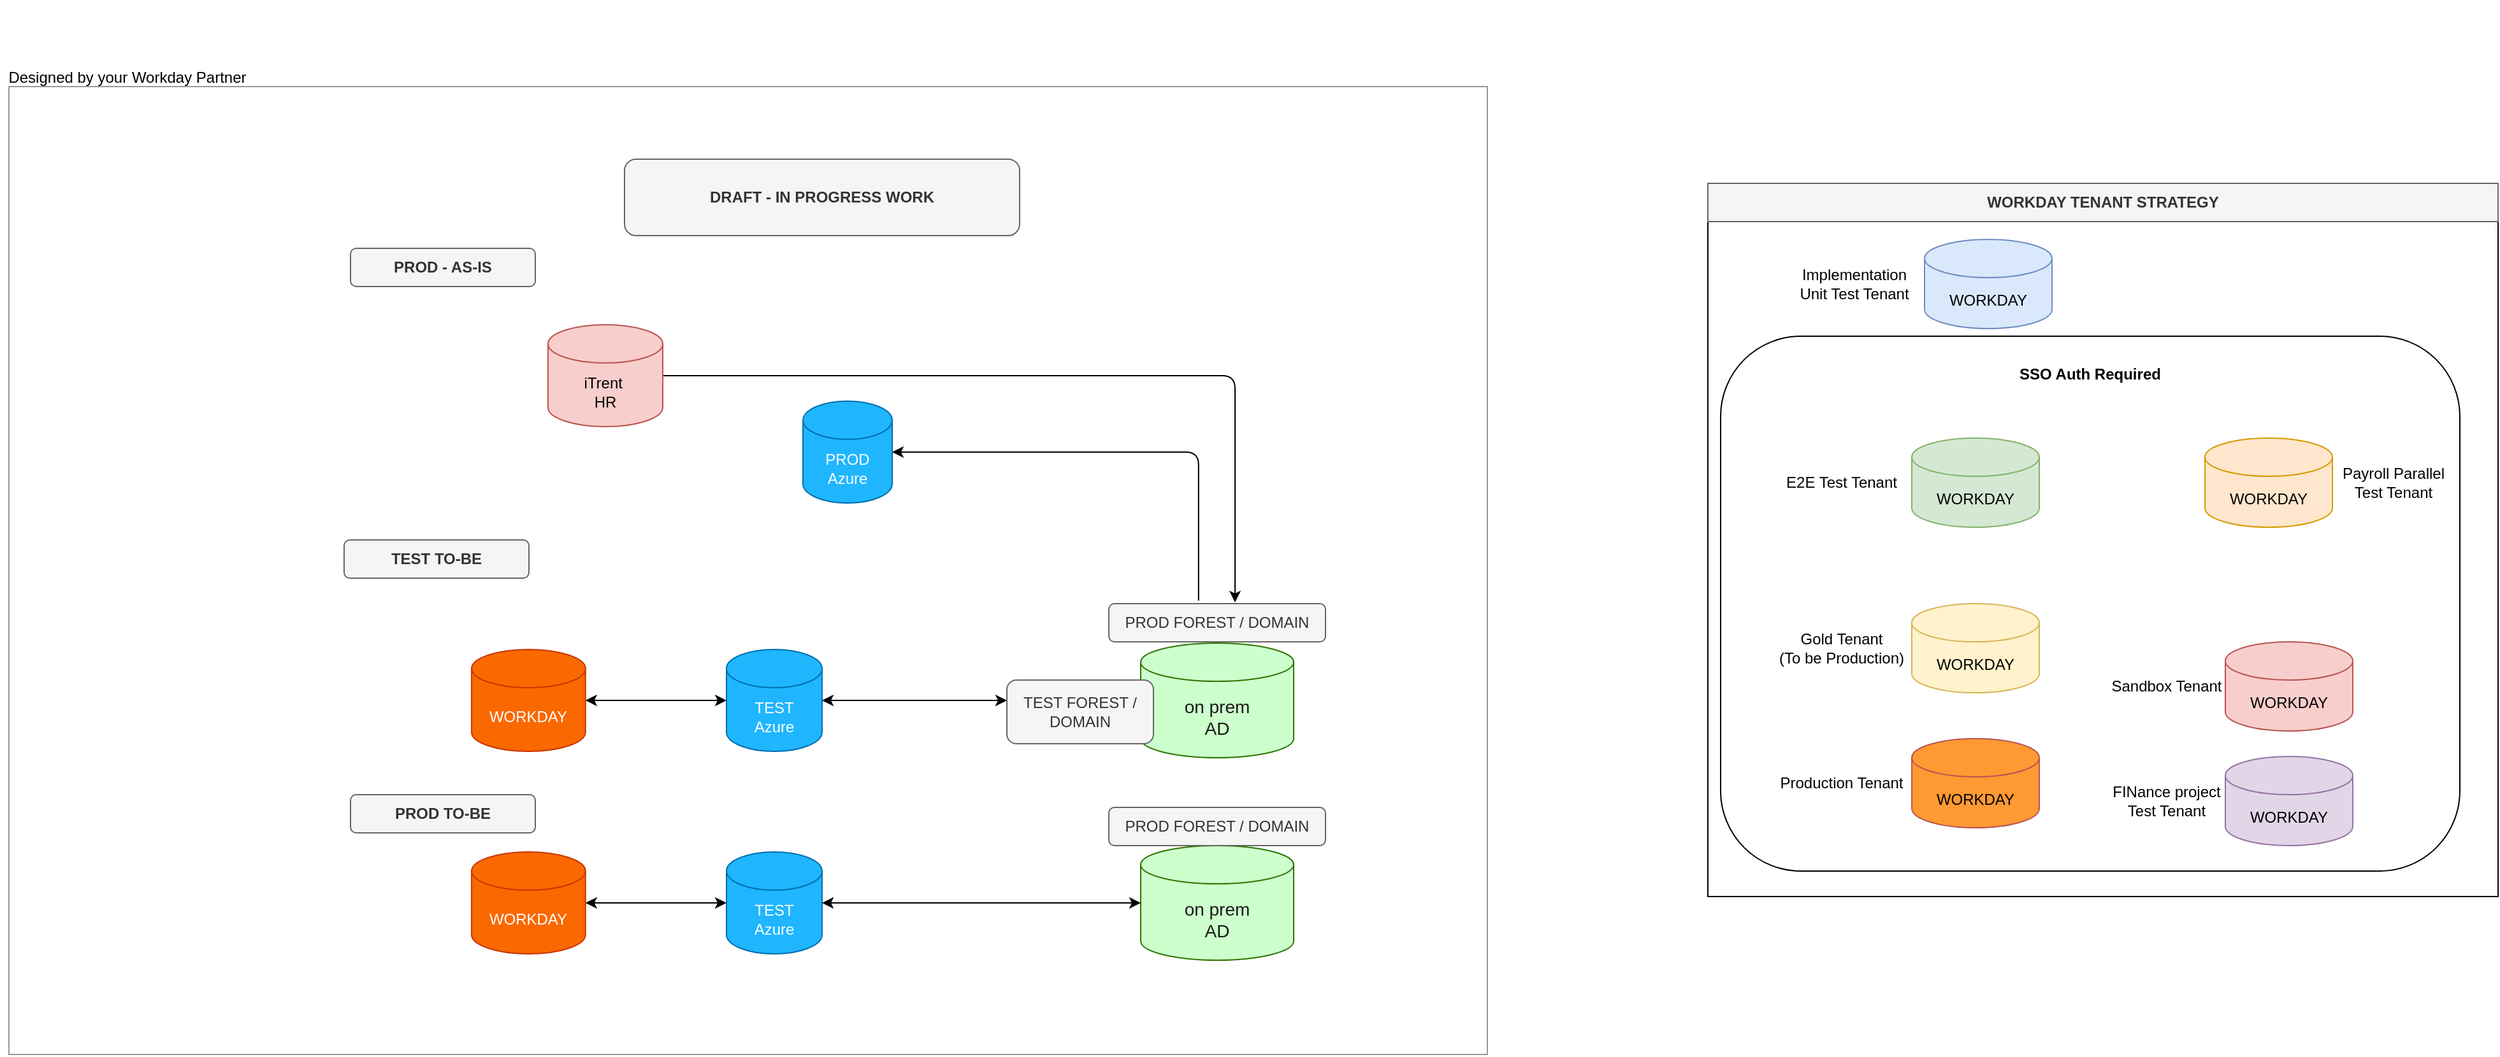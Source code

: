 <mxfile version="24.7.6">
  <diagram name="Page-1" id="qW4FM8de-haLVR3ZVpO4">
    <mxGraphModel dx="3612" dy="1029" grid="1" gridSize="10" guides="1" tooltips="1" connect="1" arrows="1" fold="1" page="1" pageScale="1" pageWidth="850" pageHeight="1100" math="0" shadow="0">
      <root>
        <mxCell id="0" />
        <mxCell id="1" parent="0" />
        <mxCell id="s1ins70xxQBHLW0Mm97k-7" value="" style="rounded=0;whiteSpace=wrap;html=1;fillColor=none;" vertex="1" parent="1">
          <mxGeometry x="20" y="370" width="620" height="530" as="geometry" />
        </mxCell>
        <mxCell id="glTwvj8LsIBbesMKPPo8-31" value="&lt;b&gt;SSO Auth Required&lt;/b&gt;&lt;div&gt;&lt;b&gt;&lt;br&gt;&lt;/b&gt;&lt;/div&gt;&lt;div&gt;&lt;b&gt;&lt;br&gt;&lt;/b&gt;&lt;/div&gt;&lt;div&gt;&lt;b&gt;&lt;br&gt;&lt;/b&gt;&lt;/div&gt;&lt;div&gt;&lt;b&gt;&lt;br&gt;&lt;/b&gt;&lt;/div&gt;&lt;div&gt;&lt;b&gt;&lt;br&gt;&lt;/b&gt;&lt;/div&gt;&lt;div&gt;&lt;b&gt;&lt;br&gt;&lt;/b&gt;&lt;/div&gt;&lt;div&gt;&lt;b&gt;&lt;br&gt;&lt;/b&gt;&lt;/div&gt;&lt;div&gt;&lt;b&gt;&lt;br&gt;&lt;/b&gt;&lt;/div&gt;&lt;div&gt;&lt;b&gt;&lt;br&gt;&lt;/b&gt;&lt;/div&gt;&lt;div&gt;&lt;b&gt;&lt;br&gt;&lt;/b&gt;&lt;/div&gt;&lt;div&gt;&lt;b&gt;&lt;br&gt;&lt;/b&gt;&lt;/div&gt;&lt;div&gt;&lt;b&gt;&lt;br&gt;&lt;/b&gt;&lt;/div&gt;&lt;div&gt;&lt;b&gt;&lt;br&gt;&lt;/b&gt;&lt;/div&gt;&lt;div&gt;&lt;b&gt;&lt;br&gt;&lt;/b&gt;&lt;/div&gt;&lt;div&gt;&lt;b&gt;&lt;br&gt;&lt;/b&gt;&lt;/div&gt;&lt;div&gt;&lt;b&gt;&lt;br&gt;&lt;/b&gt;&lt;/div&gt;&lt;div&gt;&lt;b&gt;&lt;br&gt;&lt;/b&gt;&lt;/div&gt;&lt;div&gt;&lt;b&gt;&lt;br&gt;&lt;/b&gt;&lt;/div&gt;&lt;div&gt;&lt;b&gt;&lt;br&gt;&lt;/b&gt;&lt;/div&gt;&lt;div&gt;&lt;b&gt;&lt;br&gt;&lt;/b&gt;&lt;/div&gt;&lt;div&gt;&lt;b&gt;&lt;br&gt;&lt;/b&gt;&lt;/div&gt;&lt;div&gt;&lt;b&gt;&lt;br&gt;&lt;/b&gt;&lt;/div&gt;&lt;div&gt;&lt;b&gt;&lt;br&gt;&lt;/b&gt;&lt;/div&gt;&lt;div&gt;&lt;b&gt;&lt;br&gt;&lt;/b&gt;&lt;/div&gt;&lt;div&gt;&lt;br&gt;&lt;/div&gt;" style="rounded=1;whiteSpace=wrap;html=1;" parent="1" vertex="1">
          <mxGeometry x="30" y="460" width="580" height="420" as="geometry" />
        </mxCell>
        <mxCell id="glTwvj8LsIBbesMKPPo8-1" value="&lt;font color=&quot;#1a1a1a&quot; style=&quot;font-size: 14px;&quot;&gt;on prem&lt;/font&gt;&lt;div style=&quot;font-size: 14px;&quot;&gt;&lt;font color=&quot;#1a1a1a&quot;&gt;AD&lt;/font&gt;&lt;/div&gt;" style="shape=cylinder3;whiteSpace=wrap;html=1;boundedLbl=1;backgroundOutline=1;size=15;fillColor=#CCFFCC;fontColor=#ffffff;strokeColor=#2D7600;" parent="1" vertex="1">
          <mxGeometry x="-425" y="701" width="120" height="90" as="geometry" />
        </mxCell>
        <mxCell id="s1ins70xxQBHLW0Mm97k-14" value="" style="shape=image;verticalLabelPosition=bottom;labelBackgroundColor=default;verticalAlign=top;aspect=fixed;imageAspect=0;image=https://cdn.freelogovectors.net/wp-content/uploads/2020/09/kainos-logo.png;" vertex="1" parent="1">
          <mxGeometry x="-1290" y="210" width="140" height="32.2" as="geometry" />
        </mxCell>
        <mxCell id="s1ins70xxQBHLW0Mm97k-9" style="edgeStyle=orthogonalEdgeStyle;rounded=0;orthogonalLoop=1;jettySize=auto;html=1;startArrow=classic;startFill=1;" edge="1" parent="1" source="glTwvj8LsIBbesMKPPo8-2">
          <mxGeometry relative="1" as="geometry">
            <mxPoint x="-750" y="746" as="targetPoint" />
          </mxGeometry>
        </mxCell>
        <mxCell id="s1ins70xxQBHLW0Mm97k-15" value="Designed by your Workday Partner" style="text;html=1;align=center;verticalAlign=middle;whiteSpace=wrap;rounded=0;" vertex="1" parent="1">
          <mxGeometry x="-1320" y="242.0" width="200" height="30" as="geometry" />
        </mxCell>
        <mxCell id="glTwvj8LsIBbesMKPPo8-2" value="&lt;font color=&quot;#ffffff&quot;&gt;WORKDAY&lt;/font&gt;" style="shape=cylinder3;whiteSpace=wrap;html=1;boundedLbl=1;backgroundOutline=1;size=15;fillColor=#fa6800;fontColor=#000000;strokeColor=#C73500;" parent="1" vertex="1">
          <mxGeometry x="-950" y="706" width="89.38" height="80" as="geometry" />
        </mxCell>
        <mxCell id="s1ins70xxQBHLW0Mm97k-16" style="edgeStyle=orthogonalEdgeStyle;rounded=0;orthogonalLoop=1;jettySize=auto;html=1;startArrow=classic;startFill=1;" edge="1" parent="1" source="glTwvj8LsIBbesMKPPo8-15">
          <mxGeometry relative="1" as="geometry">
            <mxPoint x="-530" y="746" as="targetPoint" />
          </mxGeometry>
        </mxCell>
        <mxCell id="glTwvj8LsIBbesMKPPo8-4" style="edgeStyle=orthogonalEdgeStyle;rounded=1;orthogonalLoop=1;jettySize=auto;html=1;startArrow=classic;startFill=1;endArrow=none;endFill=0;curved=0;entryX=0.414;entryY=-0.081;entryDx=0;entryDy=0;entryPerimeter=0;" parent="1" source="glTwvj8LsIBbesMKPPo8-3" target="glTwvj8LsIBbesMKPPo8-13" edge="1">
          <mxGeometry relative="1" as="geometry">
            <Array as="points">
              <mxPoint x="-380" y="551" />
            </Array>
            <mxPoint x="-430" y="670" as="targetPoint" />
          </mxGeometry>
        </mxCell>
        <mxCell id="s1ins70xxQBHLW0Mm97k-17" value="PROD TO-BE" style="text;html=1;align=center;verticalAlign=middle;whiteSpace=wrap;rounded=1;fontStyle=1;fillColor=#f5f5f5;fontColor=#333333;strokeColor=#666666;" vertex="1" parent="1">
          <mxGeometry x="-1045" y="820" width="145" height="30" as="geometry" />
        </mxCell>
        <mxCell id="glTwvj8LsIBbesMKPPo8-3" value="&lt;div&gt;PROD&lt;/div&gt;Azure" style="shape=cylinder3;whiteSpace=wrap;html=1;boundedLbl=1;backgroundOutline=1;size=15;strokeColor=#006EAF;align=center;verticalAlign=middle;fontFamily=Helvetica;fontSize=12;fontColor=#ffffff;fillColor=#1FB6FF;" parent="1" vertex="1">
          <mxGeometry x="-690" y="511" width="70" height="80" as="geometry" />
        </mxCell>
        <mxCell id="s1ins70xxQBHLW0Mm97k-18" value="&lt;font color=&quot;#1a1a1a&quot; style=&quot;font-size: 14px;&quot;&gt;on prem&lt;/font&gt;&lt;div style=&quot;font-size: 14px;&quot;&gt;&lt;font color=&quot;#1a1a1a&quot;&gt;AD&lt;/font&gt;&lt;/div&gt;" style="shape=cylinder3;whiteSpace=wrap;html=1;boundedLbl=1;backgroundOutline=1;size=15;fillColor=#CCFFCC;fontColor=#ffffff;strokeColor=#2D7600;" vertex="1" parent="1">
          <mxGeometry x="-425" y="860" width="120" height="90" as="geometry" />
        </mxCell>
        <mxCell id="glTwvj8LsIBbesMKPPo8-7" style="edgeStyle=orthogonalEdgeStyle;rounded=1;orthogonalLoop=1;jettySize=auto;html=1;curved=0;" parent="1" source="glTwvj8LsIBbesMKPPo8-8" edge="1">
          <mxGeometry relative="1" as="geometry">
            <mxPoint x="-351" y="669" as="targetPoint" />
            <mxPoint x="-812" y="591" as="sourcePoint" />
            <Array as="points">
              <mxPoint x="-351" y="491" />
            </Array>
          </mxGeometry>
        </mxCell>
        <mxCell id="s1ins70xxQBHLW0Mm97k-19" style="edgeStyle=orthogonalEdgeStyle;rounded=0;orthogonalLoop=1;jettySize=auto;html=1;startArrow=classic;startFill=1;" edge="1" parent="1" source="s1ins70xxQBHLW0Mm97k-20">
          <mxGeometry relative="1" as="geometry">
            <mxPoint x="-750" y="905" as="targetPoint" />
          </mxGeometry>
        </mxCell>
        <mxCell id="glTwvj8LsIBbesMKPPo8-8" value="iTrent&amp;nbsp;&lt;div&gt;HR&lt;/div&gt;" style="shape=cylinder3;whiteSpace=wrap;html=1;boundedLbl=1;backgroundOutline=1;size=15;fillColor=#f8cecc;strokeColor=#b85450;" parent="1" vertex="1">
          <mxGeometry x="-890" y="451" width="90" height="80" as="geometry" />
        </mxCell>
        <mxCell id="s1ins70xxQBHLW0Mm97k-20" value="&lt;font color=&quot;#ffffff&quot;&gt;WORKDAY&lt;/font&gt;" style="shape=cylinder3;whiteSpace=wrap;html=1;boundedLbl=1;backgroundOutline=1;size=15;fillColor=#fa6800;fontColor=#000000;strokeColor=#C73500;" vertex="1" parent="1">
          <mxGeometry x="-950" y="865" width="89.38" height="80" as="geometry" />
        </mxCell>
        <mxCell id="glTwvj8LsIBbesMKPPo8-11" value="PROD - AS-IS" style="text;html=1;align=center;verticalAlign=middle;whiteSpace=wrap;rounded=1;fontStyle=1;fillColor=#f5f5f5;fontColor=#333333;strokeColor=#666666;" parent="1" vertex="1">
          <mxGeometry x="-1045" y="391" width="145" height="30" as="geometry" />
        </mxCell>
        <mxCell id="s1ins70xxQBHLW0Mm97k-21" value="&lt;div&gt;TEST&lt;/div&gt;Azure" style="shape=cylinder3;whiteSpace=wrap;html=1;boundedLbl=1;backgroundOutline=1;size=15;fillColor=#1FB6FF;fontColor=#ffffff;strokeColor=#006EAF;" vertex="1" parent="1">
          <mxGeometry x="-750" y="865" width="75" height="80" as="geometry" />
        </mxCell>
        <mxCell id="glTwvj8LsIBbesMKPPo8-13" value="PROD FOREST / DOMAIN" style="text;html=1;align=center;verticalAlign=middle;whiteSpace=wrap;rounded=1;fillColor=#f5f5f5;fontColor=#333333;strokeColor=#666666;" parent="1" vertex="1">
          <mxGeometry x="-450" y="670" width="170" height="30" as="geometry" />
        </mxCell>
        <mxCell id="s1ins70xxQBHLW0Mm97k-22" style="edgeStyle=orthogonalEdgeStyle;rounded=0;orthogonalLoop=1;jettySize=auto;html=1;entryX=0;entryY=0.5;entryDx=0;entryDy=0;entryPerimeter=0;startArrow=classic;startFill=1;" edge="1" parent="1" source="s1ins70xxQBHLW0Mm97k-21" target="s1ins70xxQBHLW0Mm97k-18">
          <mxGeometry relative="1" as="geometry" />
        </mxCell>
        <mxCell id="glTwvj8LsIBbesMKPPo8-15" value="&lt;div&gt;TEST&lt;/div&gt;Azure" style="shape=cylinder3;whiteSpace=wrap;html=1;boundedLbl=1;backgroundOutline=1;size=15;fillColor=#1FB6FF;fontColor=#ffffff;strokeColor=#006EAF;" parent="1" vertex="1">
          <mxGeometry x="-750" y="706" width="75" height="80" as="geometry" />
        </mxCell>
        <mxCell id="s1ins70xxQBHLW0Mm97k-23" value="PROD FOREST / DOMAIN" style="text;html=1;align=center;verticalAlign=middle;whiteSpace=wrap;rounded=1;fillColor=#f5f5f5;fontColor=#333333;strokeColor=#666666;" vertex="1" parent="1">
          <mxGeometry x="-450" y="830" width="170" height="30" as="geometry" />
        </mxCell>
        <mxCell id="glTwvj8LsIBbesMKPPo8-18" value="WORKDAY" style="shape=cylinder3;whiteSpace=wrap;html=1;boundedLbl=1;backgroundOutline=1;size=15;fillColor=#dae8fc;strokeColor=#6c8ebf;" parent="1" vertex="1">
          <mxGeometry x="190" y="384" width="100" height="70" as="geometry" />
        </mxCell>
        <mxCell id="s1ins70xxQBHLW0Mm97k-24" value="TEST FOREST / DOMAIN" style="text;html=1;align=center;verticalAlign=middle;whiteSpace=wrap;rounded=1;fillColor=#f5f5f5;fontColor=#333333;strokeColor=#666666;" vertex="1" parent="1">
          <mxGeometry x="-530" y="730" width="115" height="50" as="geometry" />
        </mxCell>
        <mxCell id="glTwvj8LsIBbesMKPPo8-19" value="WORKDAY TENANT STRATEGY" style="text;html=1;align=center;verticalAlign=middle;whiteSpace=wrap;rounded=0;fontStyle=1;fillColor=#f5f5f5;fontColor=#333333;strokeColor=#666666;" parent="1" vertex="1">
          <mxGeometry x="20" y="340" width="620" height="30" as="geometry" />
        </mxCell>
        <mxCell id="s1ins70xxQBHLW0Mm97k-26" value="" style="rounded=0;whiteSpace=wrap;html=1;fillColor=none;strokeColor=#999999;" vertex="1" parent="1">
          <mxGeometry x="-1313" y="264" width="1160" height="760" as="geometry" />
        </mxCell>
        <mxCell id="glTwvj8LsIBbesMKPPo8-20" value="Implementation&lt;div&gt;Unit Test Tenant&lt;/div&gt;" style="text;html=1;align=center;verticalAlign=middle;whiteSpace=wrap;rounded=0;" parent="1" vertex="1">
          <mxGeometry x="80" y="404" width="110" height="30" as="geometry" />
        </mxCell>
        <mxCell id="s1ins70xxQBHLW0Mm97k-27" value="WORKDAY" style="shape=cylinder3;whiteSpace=wrap;html=1;boundedLbl=1;backgroundOutline=1;size=15;fillColor=#ffe6cc;strokeColor=#d79b00;" vertex="1" parent="1">
          <mxGeometry x="410" y="540" width="100" height="70" as="geometry" />
        </mxCell>
        <mxCell id="glTwvj8LsIBbesMKPPo8-21" value="WORKDAY" style="shape=cylinder3;whiteSpace=wrap;html=1;boundedLbl=1;backgroundOutline=1;size=15;fillColor=#d5e8d4;strokeColor=#82b366;" parent="1" vertex="1">
          <mxGeometry x="180" y="540" width="100" height="70" as="geometry" />
        </mxCell>
        <mxCell id="s1ins70xxQBHLW0Mm97k-28" value="Payroll Parallel Test Tenant" style="text;html=1;align=center;verticalAlign=middle;whiteSpace=wrap;rounded=0;" vertex="1" parent="1">
          <mxGeometry x="516" y="560" width="84" height="30" as="geometry" />
        </mxCell>
        <mxCell id="glTwvj8LsIBbesMKPPo8-22" value="E2E Test Tenant" style="text;html=1;align=center;verticalAlign=middle;whiteSpace=wrap;rounded=0;" parent="1" vertex="1">
          <mxGeometry x="70" y="560" width="110" height="30" as="geometry" />
        </mxCell>
        <mxCell id="glTwvj8LsIBbesMKPPo8-23" value="WORKDAY" style="shape=cylinder3;whiteSpace=wrap;html=1;boundedLbl=1;backgroundOutline=1;size=15;fillColor=#fff2cc;strokeColor=#d6b656;" parent="1" vertex="1">
          <mxGeometry x="180" y="670" width="100" height="70" as="geometry" />
        </mxCell>
        <mxCell id="glTwvj8LsIBbesMKPPo8-24" value="Gold Tenant&lt;div&gt;(To be Production)&lt;/div&gt;" style="text;html=1;align=center;verticalAlign=middle;whiteSpace=wrap;rounded=0;" parent="1" vertex="1">
          <mxGeometry x="70" y="690" width="110" height="30" as="geometry" />
        </mxCell>
        <mxCell id="glTwvj8LsIBbesMKPPo8-25" value="WORKDAY" style="shape=cylinder3;whiteSpace=wrap;html=1;boundedLbl=1;backgroundOutline=1;size=15;fillColor=#FF9933;strokeColor=#b85450;" parent="1" vertex="1">
          <mxGeometry x="180" y="776" width="100" height="70" as="geometry" />
        </mxCell>
        <mxCell id="glTwvj8LsIBbesMKPPo8-26" value="Production Tenant" style="text;html=1;align=center;verticalAlign=middle;whiteSpace=wrap;rounded=0;" parent="1" vertex="1">
          <mxGeometry x="70" y="796" width="110" height="30" as="geometry" />
        </mxCell>
        <mxCell id="glTwvj8LsIBbesMKPPo8-27" value="WORKDAY" style="shape=cylinder3;whiteSpace=wrap;html=1;boundedLbl=1;backgroundOutline=1;size=15;fillColor=#f8cecc;strokeColor=#b85450;" parent="1" vertex="1">
          <mxGeometry x="426" y="700" width="100" height="70" as="geometry" />
        </mxCell>
        <mxCell id="glTwvj8LsIBbesMKPPo8-28" value="Sandbox Tenant" style="text;html=1;align=center;verticalAlign=middle;whiteSpace=wrap;rounded=0;" parent="1" vertex="1">
          <mxGeometry x="325" y="720" width="110" height="30" as="geometry" />
        </mxCell>
        <mxCell id="glTwvj8LsIBbesMKPPo8-29" value="WORKDAY" style="shape=cylinder3;whiteSpace=wrap;html=1;boundedLbl=1;backgroundOutline=1;size=15;fillColor=#e1d5e7;strokeColor=#9673a6;" parent="1" vertex="1">
          <mxGeometry x="426" y="790" width="100" height="70" as="geometry" />
        </mxCell>
        <mxCell id="glTwvj8LsIBbesMKPPo8-30" value="FINance project&lt;div&gt;Test Tenant&lt;/div&gt;" style="text;html=1;align=center;verticalAlign=middle;whiteSpace=wrap;rounded=0;" parent="1" vertex="1">
          <mxGeometry x="325" y="810" width="110" height="30" as="geometry" />
        </mxCell>
        <mxCell id="s1ins70xxQBHLW0Mm97k-1" value="DRAFT - IN PROGRESS WORK" style="rounded=1;whiteSpace=wrap;html=1;fontStyle=1;fillColor=#f5f5f5;fontColor=#333333;strokeColor=#666666;" vertex="1" parent="1">
          <mxGeometry x="-830" y="321" width="310" height="60" as="geometry" />
        </mxCell>
        <mxCell id="s1ins70xxQBHLW0Mm97k-2" value="" style="shape=image;verticalLabelPosition=bottom;labelBackgroundColor=default;verticalAlign=top;aspect=fixed;imageAspect=0;image=https://www.syrinix.com/wp-content/uploads/2021/12/rsz_1south-east-water-logo.jpg;" vertex="1" parent="1">
          <mxGeometry x="-350" y="196.26" width="155" height="75.74" as="geometry" />
        </mxCell>
        <mxCell id="s1ins70xxQBHLW0Mm97k-4" value="" style="shape=image;verticalLabelPosition=bottom;labelBackgroundColor=default;verticalAlign=top;aspect=fixed;imageAspect=0;image=https://upload.wikimedia.org/wikipedia/commons/3/3b/Workday_Logo.png;" vertex="1" parent="1">
          <mxGeometry x="-790" y="210" width="128.76" height="50" as="geometry" />
        </mxCell>
        <mxCell id="s1ins70xxQBHLW0Mm97k-11" value="TEST TO-BE" style="text;html=1;align=center;verticalAlign=middle;whiteSpace=wrap;rounded=1;fontStyle=1;fillColor=#f5f5f5;fontColor=#333333;strokeColor=#666666;" vertex="1" parent="1">
          <mxGeometry x="-1050" y="620" width="145" height="30" as="geometry" />
        </mxCell>
      </root>
    </mxGraphModel>
  </diagram>
</mxfile>
